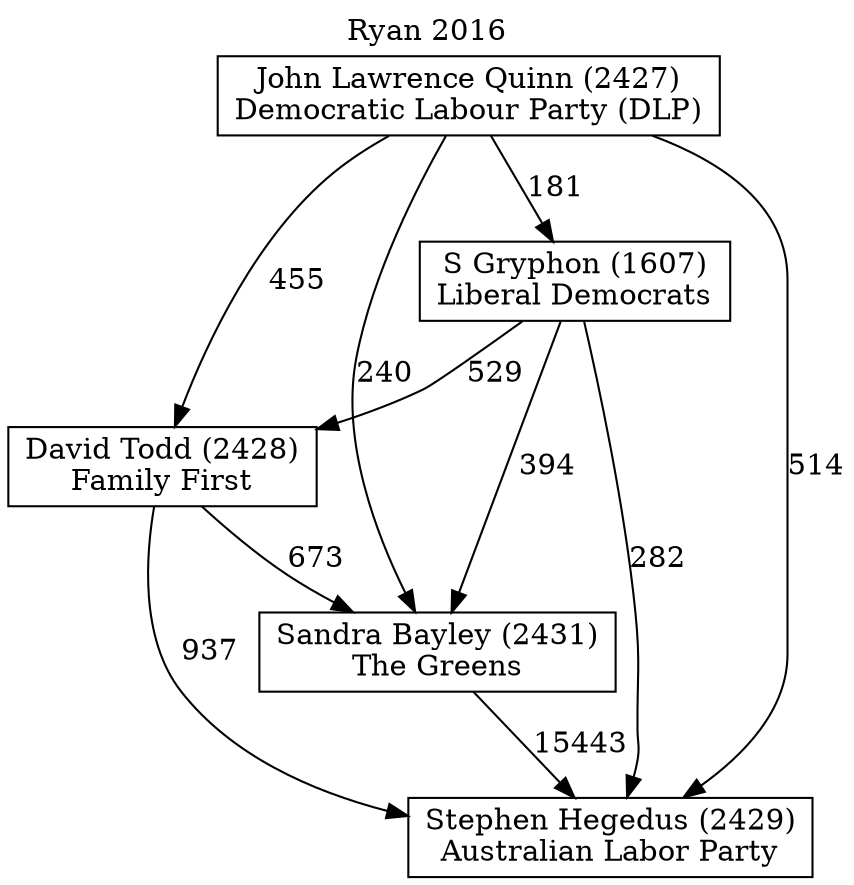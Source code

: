 // House preference flow
digraph "Stephen Hegedus (2429)_Ryan_2016" {
	graph [label="Ryan 2016" labelloc=t mclimit=10]
	node [shape=box]
	"David Todd (2428)" [label="David Todd (2428)
Family First"]
	"John Lawrence Quinn (2427)" [label="John Lawrence Quinn (2427)
Democratic Labour Party (DLP)"]
	"S Gryphon (1607)" [label="S Gryphon (1607)
Liberal Democrats"]
	"Sandra Bayley (2431)" [label="Sandra Bayley (2431)
The Greens"]
	"Stephen Hegedus (2429)" [label="Stephen Hegedus (2429)
Australian Labor Party"]
	"David Todd (2428)" -> "Sandra Bayley (2431)" [label=673]
	"David Todd (2428)" -> "Stephen Hegedus (2429)" [label=937]
	"John Lawrence Quinn (2427)" -> "David Todd (2428)" [label=455]
	"John Lawrence Quinn (2427)" -> "S Gryphon (1607)" [label=181]
	"John Lawrence Quinn (2427)" -> "Sandra Bayley (2431)" [label=240]
	"John Lawrence Quinn (2427)" -> "Stephen Hegedus (2429)" [label=514]
	"S Gryphon (1607)" -> "David Todd (2428)" [label=529]
	"S Gryphon (1607)" -> "Sandra Bayley (2431)" [label=394]
	"S Gryphon (1607)" -> "Stephen Hegedus (2429)" [label=282]
	"Sandra Bayley (2431)" -> "Stephen Hegedus (2429)" [label=15443]
}
